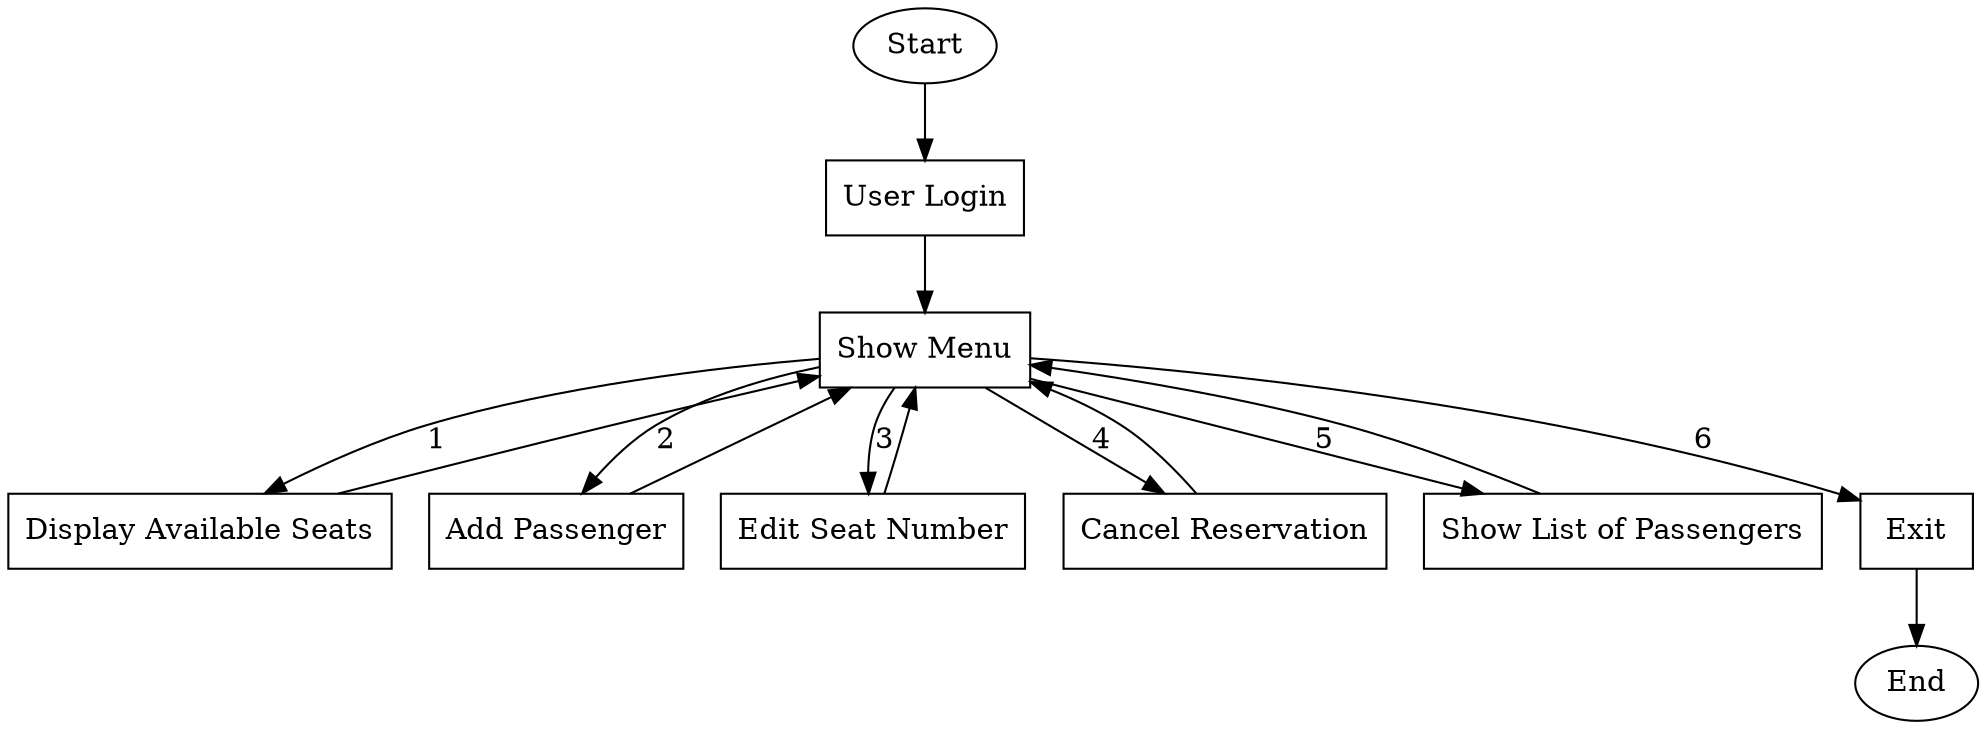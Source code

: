 digraph flowchart {
    // Nodes
    start [shape=ellipse, label="Start"];
    userLogin [shape=box, label="User Login"];
    showMenu [shape=box, label="Show Menu"];
    displaySeats [shape=box, label="Display Available Seats"];
    addPassenger [shape=box, label="Add Passenger"];
    editSeatNumber [shape=box, label="Edit Seat Number"];
    cancelReservation [shape=box, label="Cancel Reservation"];
    showFileContent [shape=box, label="Show List of Passengers"];
    exit [shape=box, label="Exit"];
    end [shape=ellipse, label="End"];

    // Edges
    start -> userLogin -> showMenu;
    showMenu -> displaySeats [label="1"];
    showMenu -> addPassenger [label="2"];
    showMenu -> editSeatNumber [label="3"];
    showMenu -> cancelReservation [label="4"];
    showMenu -> showFileContent [label="5"];
    showMenu -> exit [label="6"];
    displaySeats -> showMenu;
    addPassenger -> showMenu;
    editSeatNumber -> showMenu;
    cancelReservation -> showMenu;
    showFileContent -> showMenu;
    exit -> end;
}
